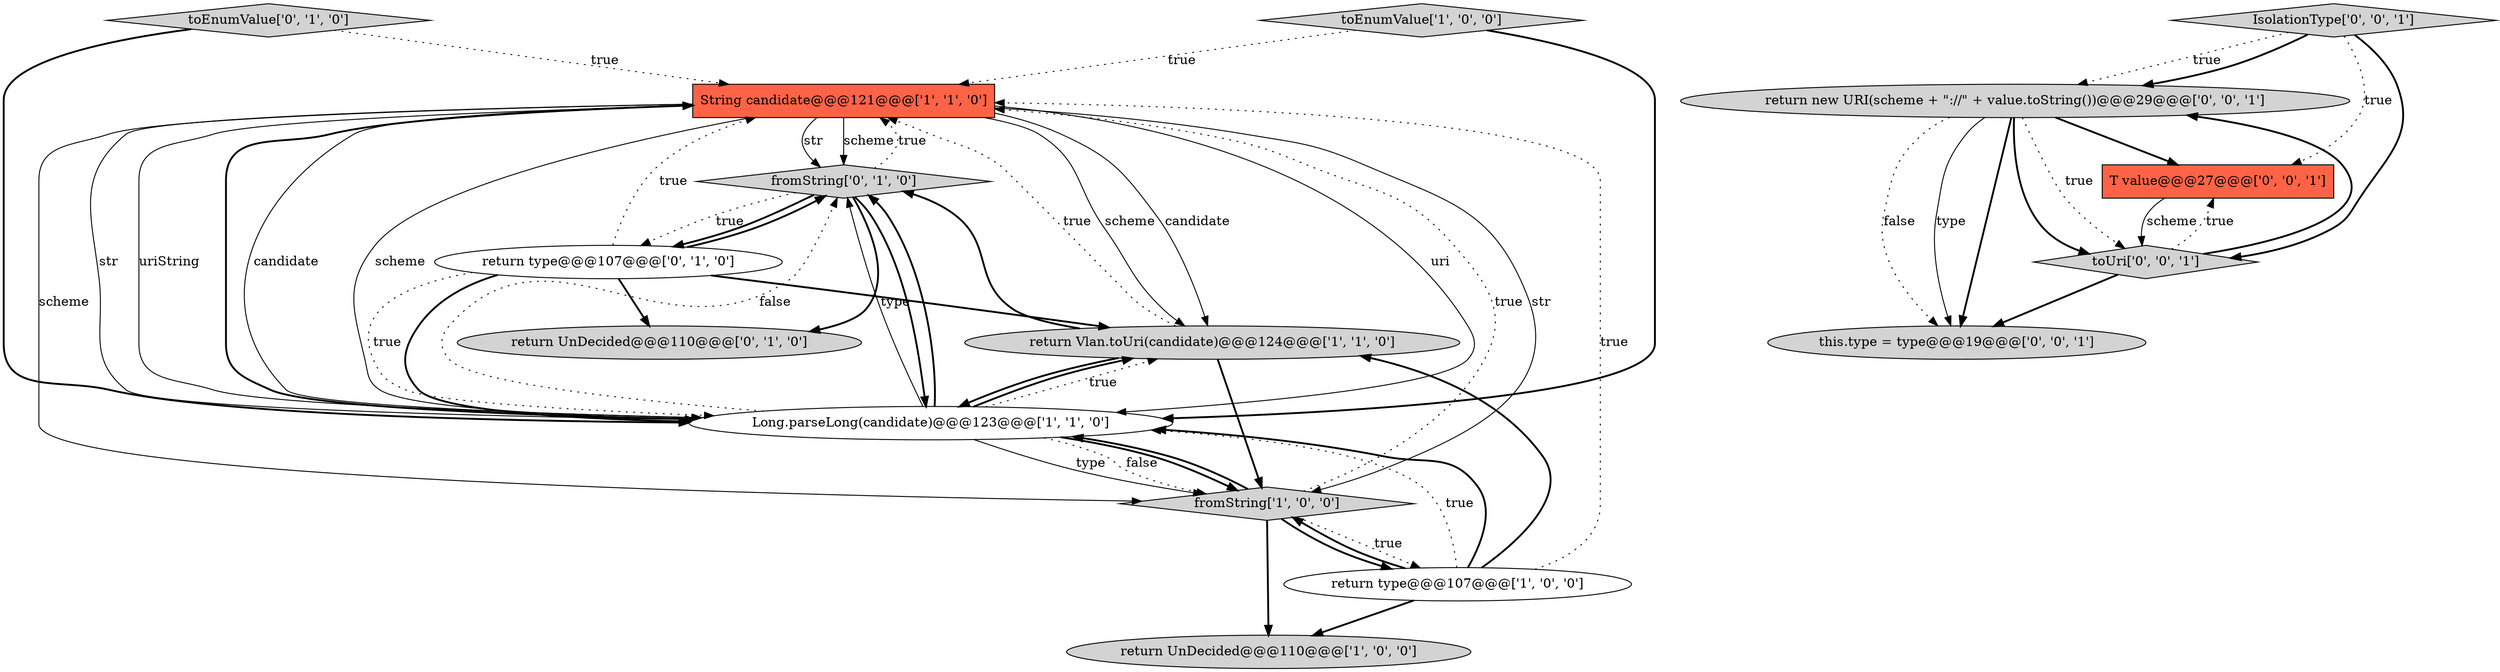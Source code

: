 digraph {
10 [style = filled, label = "toEnumValue['0', '1', '0']", fillcolor = lightgray, shape = diamond image = "AAA0AAABBB2BBB"];
5 [style = filled, label = "toEnumValue['1', '0', '0']", fillcolor = lightgray, shape = diamond image = "AAA0AAABBB1BBB"];
8 [style = filled, label = "fromString['0', '1', '0']", fillcolor = lightgray, shape = diamond image = "AAA0AAABBB2BBB"];
14 [style = filled, label = "IsolationType['0', '0', '1']", fillcolor = lightgray, shape = diamond image = "AAA0AAABBB3BBB"];
9 [style = filled, label = "return UnDecided@@@110@@@['0', '1', '0']", fillcolor = lightgray, shape = ellipse image = "AAA0AAABBB2BBB"];
1 [style = filled, label = "fromString['1', '0', '0']", fillcolor = lightgray, shape = diamond image = "AAA0AAABBB1BBB"];
15 [style = filled, label = "return new URI(scheme + \"://\" + value.toString())@@@29@@@['0', '0', '1']", fillcolor = lightgray, shape = ellipse image = "AAA0AAABBB3BBB"];
11 [style = filled, label = "T value@@@27@@@['0', '0', '1']", fillcolor = tomato, shape = box image = "AAA0AAABBB3BBB"];
0 [style = filled, label = "String candidate@@@121@@@['1', '1', '0']", fillcolor = tomato, shape = box image = "AAA0AAABBB1BBB"];
12 [style = filled, label = "toUri['0', '0', '1']", fillcolor = lightgray, shape = diamond image = "AAA0AAABBB3BBB"];
3 [style = filled, label = "Long.parseLong(candidate)@@@123@@@['1', '1', '0']", fillcolor = white, shape = ellipse image = "AAA0AAABBB1BBB"];
6 [style = filled, label = "return UnDecided@@@110@@@['1', '0', '0']", fillcolor = lightgray, shape = ellipse image = "AAA0AAABBB1BBB"];
13 [style = filled, label = "this.type = type@@@19@@@['0', '0', '1']", fillcolor = lightgray, shape = ellipse image = "AAA0AAABBB3BBB"];
4 [style = filled, label = "return Vlan.toUri(candidate)@@@124@@@['1', '1', '0']", fillcolor = lightgray, shape = ellipse image = "AAA0AAABBB1BBB"];
2 [style = filled, label = "return type@@@107@@@['1', '0', '0']", fillcolor = white, shape = ellipse image = "AAA0AAABBB1BBB"];
7 [style = filled, label = "return type@@@107@@@['0', '1', '0']", fillcolor = white, shape = ellipse image = "AAA0AAABBB2BBB"];
5->0 [style = dotted, label="true"];
11->12 [style = solid, label="scheme"];
2->3 [style = dotted, label="true"];
7->8 [style = bold, label=""];
8->9 [style = bold, label=""];
2->4 [style = bold, label=""];
0->4 [style = solid, label="scheme"];
3->1 [style = solid, label="type"];
0->8 [style = solid, label="str"];
1->0 [style = dotted, label="true"];
15->13 [style = dotted, label="false"];
7->9 [style = bold, label=""];
12->11 [style = dotted, label="true"];
15->12 [style = bold, label=""];
12->15 [style = bold, label=""];
0->1 [style = solid, label="str"];
0->3 [style = solid, label="candidate"];
14->12 [style = bold, label=""];
4->8 [style = bold, label=""];
0->3 [style = solid, label="scheme"];
10->0 [style = dotted, label="true"];
8->7 [style = dotted, label="true"];
4->0 [style = dotted, label="true"];
1->6 [style = bold, label=""];
3->8 [style = dotted, label="false"];
0->3 [style = solid, label="uri"];
3->1 [style = bold, label=""];
4->1 [style = bold, label=""];
10->3 [style = bold, label=""];
2->3 [style = bold, label=""];
8->3 [style = bold, label=""];
7->3 [style = bold, label=""];
12->13 [style = bold, label=""];
0->3 [style = solid, label="str"];
0->3 [style = solid, label="uriString"];
3->8 [style = solid, label="type"];
0->8 [style = solid, label="scheme"];
1->3 [style = bold, label=""];
14->15 [style = dotted, label="true"];
15->11 [style = bold, label=""];
3->4 [style = dotted, label="true"];
7->4 [style = bold, label=""];
0->1 [style = solid, label="scheme"];
0->4 [style = solid, label="candidate"];
3->0 [style = bold, label=""];
2->1 [style = bold, label=""];
3->8 [style = bold, label=""];
15->13 [style = solid, label="type"];
15->13 [style = bold, label=""];
8->0 [style = dotted, label="true"];
2->6 [style = bold, label=""];
1->2 [style = dotted, label="true"];
8->7 [style = bold, label=""];
3->1 [style = dotted, label="false"];
7->0 [style = dotted, label="true"];
5->3 [style = bold, label=""];
2->0 [style = dotted, label="true"];
14->11 [style = dotted, label="true"];
14->15 [style = bold, label=""];
4->3 [style = bold, label=""];
1->2 [style = bold, label=""];
3->4 [style = bold, label=""];
7->3 [style = dotted, label="true"];
15->12 [style = dotted, label="true"];
}
